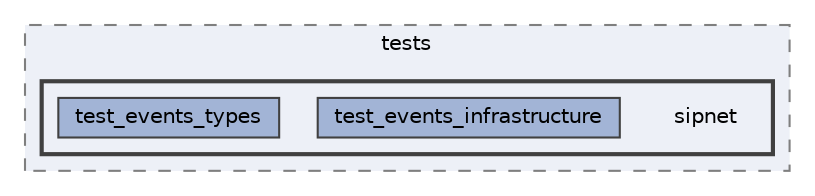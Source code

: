 digraph "sipnet"
{
 // LATEX_PDF_SIZE
  bgcolor="transparent";
  edge [fontname=Helvetica,fontsize=10,labelfontname=Helvetica,labelfontsize=10];
  node [fontname=Helvetica,fontsize=10,shape=box,height=0.2,width=0.4];
  compound=true
  subgraph clusterdir_af07bc0db47187195f04407da9452227 {
    graph [ bgcolor="#edf0f7", pencolor="grey50", label="tests", fontname=Helvetica,fontsize=10 style="filled,dashed", URL="dir_af07bc0db47187195f04407da9452227.html",tooltip=""]
  subgraph clusterdir_8339345384de966eb2453ef826c7d09c {
    graph [ bgcolor="#edf0f7", pencolor="grey25", label="", fontname=Helvetica,fontsize=10 style="filled,bold", URL="dir_8339345384de966eb2453ef826c7d09c.html",tooltip=""]
    dir_8339345384de966eb2453ef826c7d09c [shape=plaintext, label="sipnet"];
  dir_43e5be1965c3619d05a76c7ef53023d6 [label="test_events_infrastructure", fillcolor="#a2b4d6", color="grey25", style="filled", URL="dir_43e5be1965c3619d05a76c7ef53023d6.html",tooltip=""];
  dir_4cdde421af4639dbe046b7d72209a8c3 [label="test_events_types", fillcolor="#a2b4d6", color="grey25", style="filled", URL="dir_4cdde421af4639dbe046b7d72209a8c3.html",tooltip=""];
  }
  }
}
